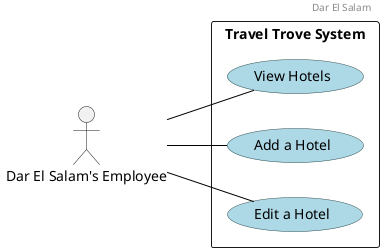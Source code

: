@startuml
scale 1
left to right direction

header
Dar El Salam
endheader

' Custom skin parameters for use cases
skinparam usecase {
    BackgroundColor lightblue
    BorderColor DarkSlateGray
    ArrowColor Black
}

actor "Dar El Salam's Employee" as Employee

rectangle "Travel Trove System" {

    usecase "View Hotels"
    usecase "Add a Hotel"
    usecase "Edit a Hotel"
}

Employee -- "View Hotels"
Employee -- "Add a Hotel"
Employee -- "Edit a Hotel"

@enduml
